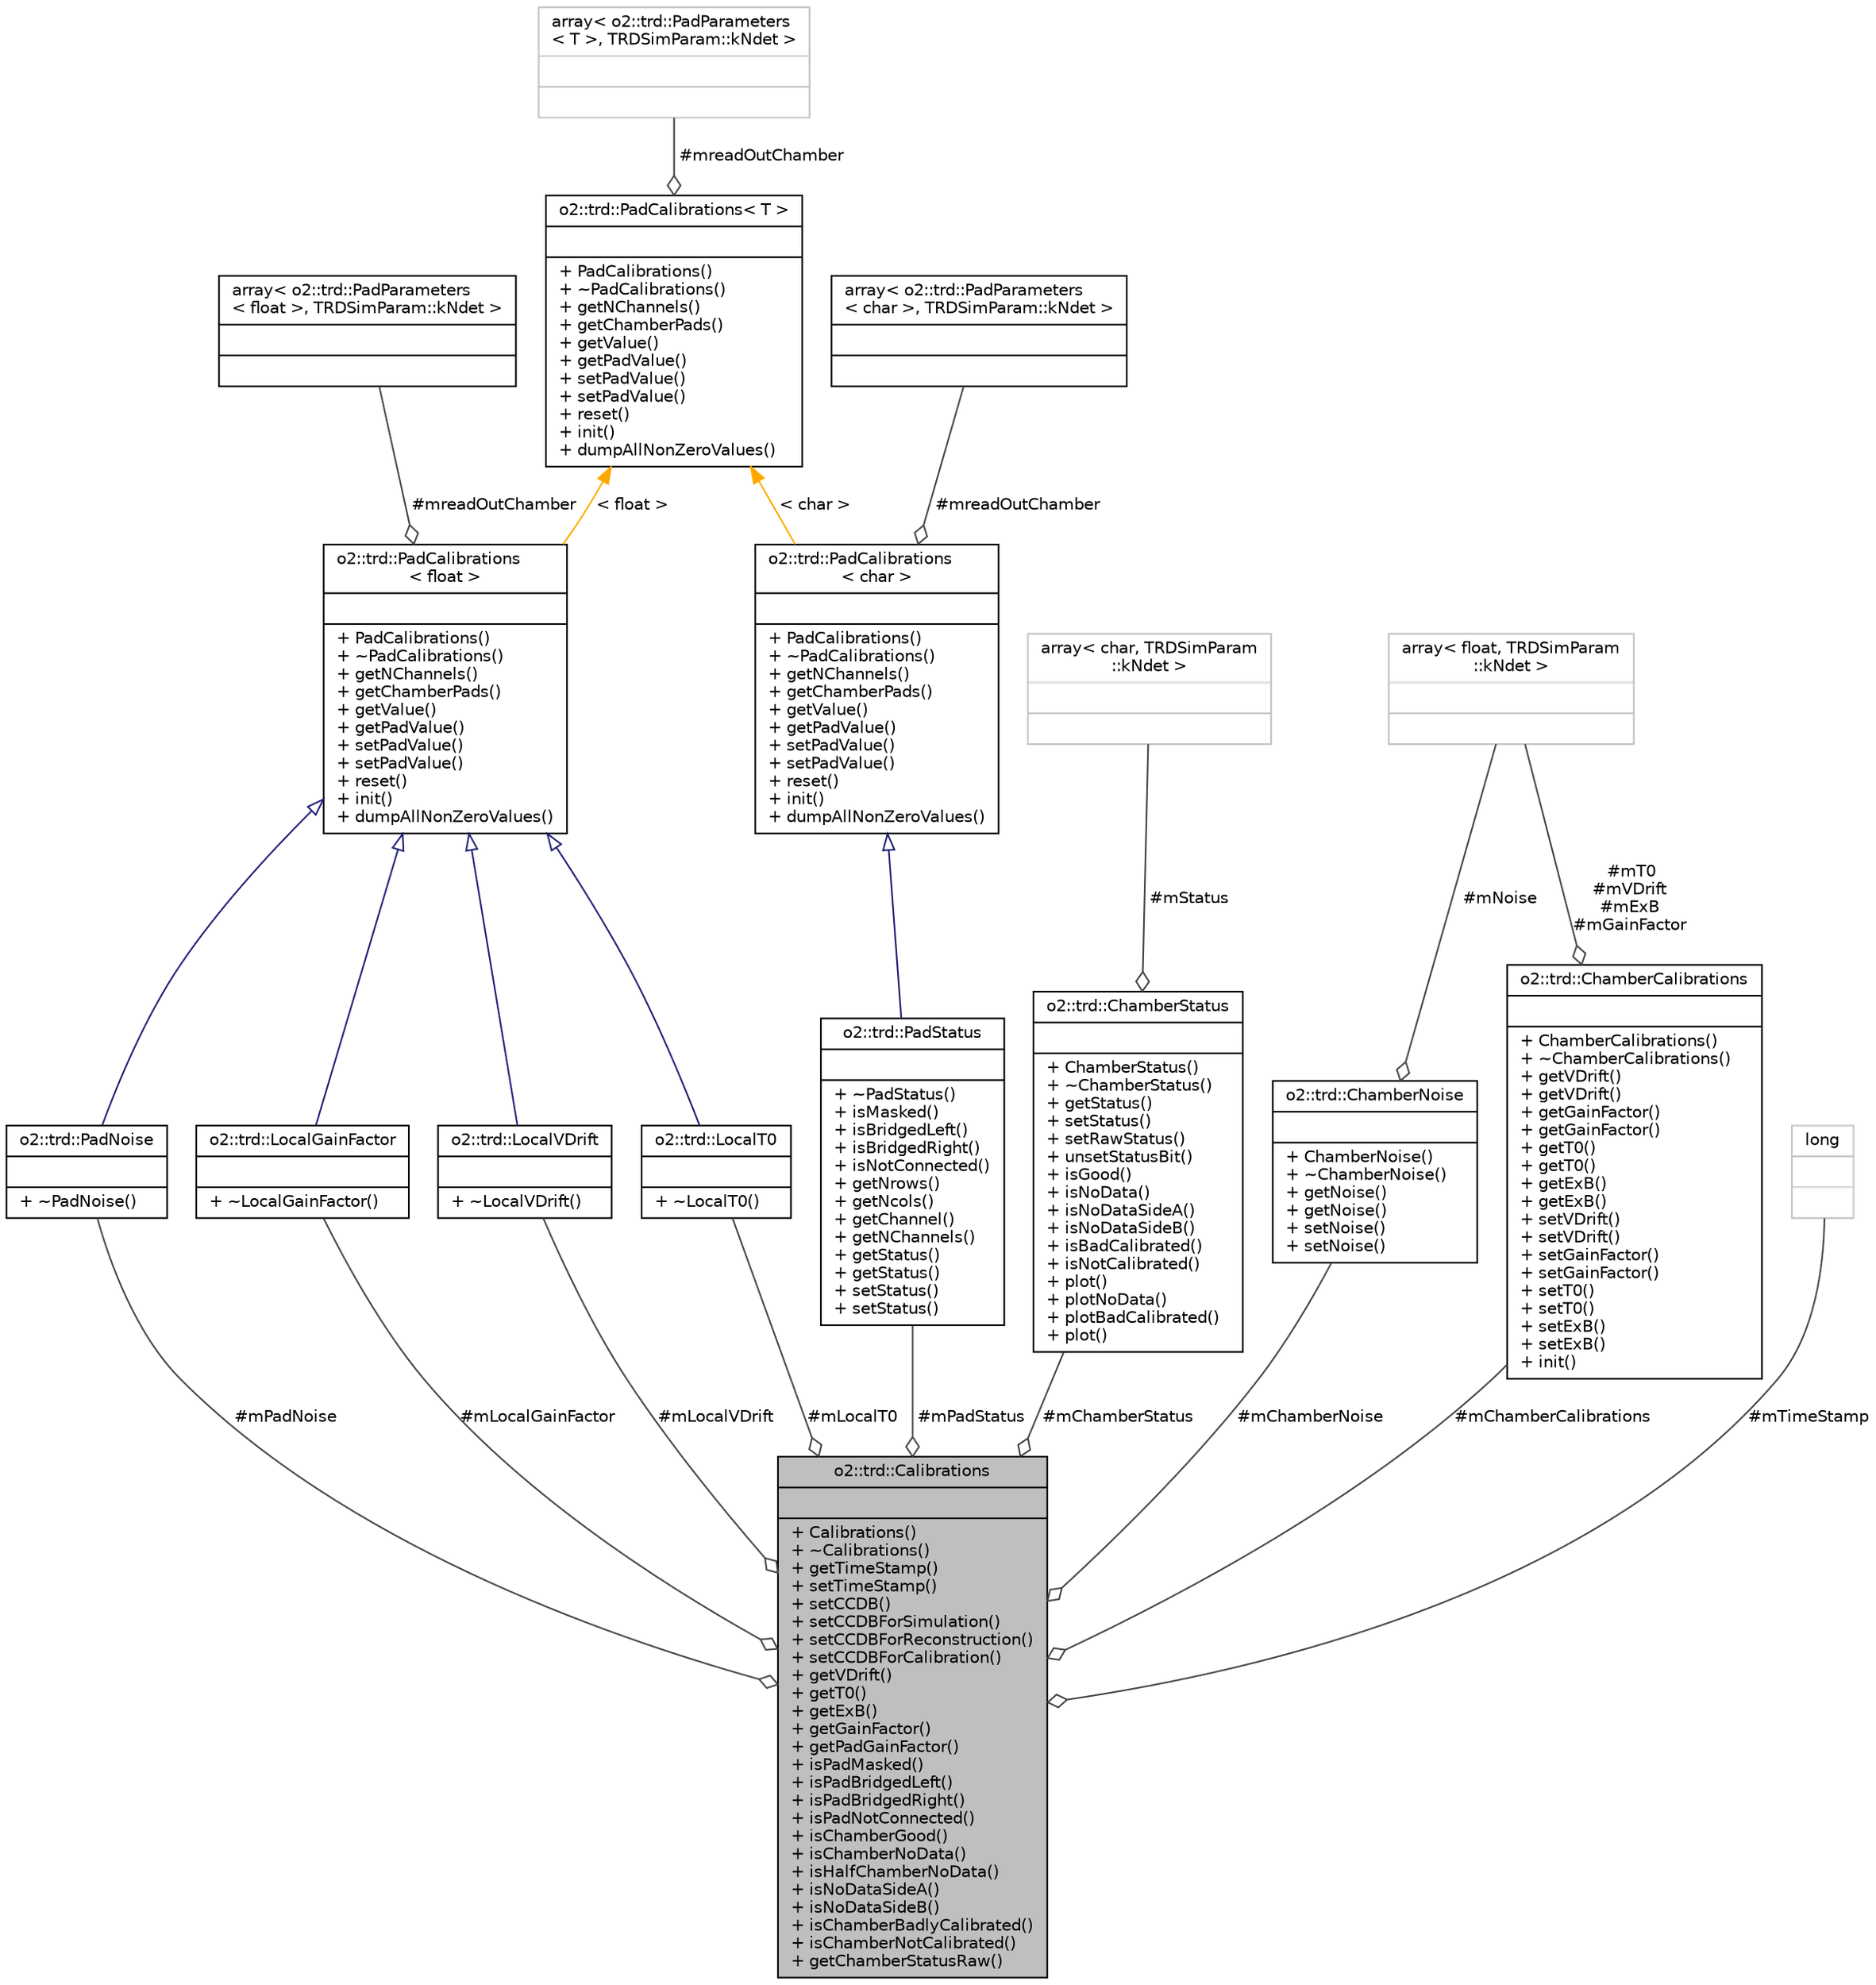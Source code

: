 digraph "o2::trd::Calibrations"
{
 // INTERACTIVE_SVG=YES
  bgcolor="transparent";
  edge [fontname="Helvetica",fontsize="10",labelfontname="Helvetica",labelfontsize="10"];
  node [fontname="Helvetica",fontsize="10",shape=record];
  Node1 [label="{o2::trd::Calibrations\n||+ Calibrations()\l+ ~Calibrations()\l+ getTimeStamp()\l+ setTimeStamp()\l+ setCCDB()\l+ setCCDBForSimulation()\l+ setCCDBForReconstruction()\l+ setCCDBForCalibration()\l+ getVDrift()\l+ getT0()\l+ getExB()\l+ getGainFactor()\l+ getPadGainFactor()\l+ isPadMasked()\l+ isPadBridgedLeft()\l+ isPadBridgedRight()\l+ isPadNotConnected()\l+ isChamberGood()\l+ isChamberNoData()\l+ isHalfChamberNoData()\l+ isNoDataSideA()\l+ isNoDataSideB()\l+ isChamberBadlyCalibrated()\l+ isChamberNotCalibrated()\l+ getChamberStatusRaw()\l}",height=0.2,width=0.4,color="black", fillcolor="grey75", style="filled", fontcolor="black"];
  Node2 -> Node1 [color="grey25",fontsize="10",style="solid",label=" #mPadNoise" ,arrowhead="odiamond",fontname="Helvetica"];
  Node2 [label="{o2::trd::PadNoise\n||+ ~PadNoise()\l}",height=0.2,width=0.4,color="black",URL="$db/d98/classo2_1_1trd_1_1PadNoise.html"];
  Node3 -> Node2 [dir="back",color="midnightblue",fontsize="10",style="solid",arrowtail="onormal",fontname="Helvetica"];
  Node3 [label="{o2::trd::PadCalibrations\l\< float \>\n||+ PadCalibrations()\l+ ~PadCalibrations()\l+ getNChannels()\l+ getChamberPads()\l+ getValue()\l+ getPadValue()\l+ setPadValue()\l+ setPadValue()\l+ reset()\l+ init()\l+ dumpAllNonZeroValues()\l}",height=0.2,width=0.4,color="black",URL="$da/dcc/classo2_1_1trd_1_1PadCalibrations.html"];
  Node4 -> Node3 [color="grey25",fontsize="10",style="solid",label=" #mreadOutChamber" ,arrowhead="odiamond",fontname="Helvetica"];
  Node4 [label="{array\< o2::trd::PadParameters\l\< float \>, TRDSimParam::kNdet \>\n||}",height=0.2,width=0.4,color="black",URL="$d3/d0f/classstd_1_1array_3_01o2_1_1trd_1_1PadParameters_3_01float_01_4_00_01TRDSimParam_1_1kNdet_01_4.html"];
  Node5 -> Node3 [dir="back",color="orange",fontsize="10",style="solid",label=" \< float \>" ,fontname="Helvetica"];
  Node5 [label="{o2::trd::PadCalibrations\< T \>\n||+ PadCalibrations()\l+ ~PadCalibrations()\l+ getNChannels()\l+ getChamberPads()\l+ getValue()\l+ getPadValue()\l+ setPadValue()\l+ setPadValue()\l+ reset()\l+ init()\l+ dumpAllNonZeroValues()\l}",height=0.2,width=0.4,color="black",URL="$da/dcc/classo2_1_1trd_1_1PadCalibrations.html"];
  Node6 -> Node5 [color="grey25",fontsize="10",style="solid",label=" #mreadOutChamber" ,arrowhead="odiamond",fontname="Helvetica"];
  Node6 [label="{array\< o2::trd::PadParameters\l\< T \>, TRDSimParam::kNdet \>\n||}",height=0.2,width=0.4,color="grey75"];
  Node7 -> Node1 [color="grey25",fontsize="10",style="solid",label=" #mChamberStatus" ,arrowhead="odiamond",fontname="Helvetica"];
  Node7 [label="{o2::trd::ChamberStatus\n||+ ChamberStatus()\l+ ~ChamberStatus()\l+ getStatus()\l+ setStatus()\l+ setRawStatus()\l+ unsetStatusBit()\l+ isGood()\l+ isNoData()\l+ isNoDataSideA()\l+ isNoDataSideB()\l+ isBadCalibrated()\l+ isNotCalibrated()\l+ plot()\l+ plotNoData()\l+ plotBadCalibrated()\l+ plot()\l}",height=0.2,width=0.4,color="black",URL="$d6/dff/classo2_1_1trd_1_1ChamberStatus.html"];
  Node8 -> Node7 [color="grey25",fontsize="10",style="solid",label=" #mStatus" ,arrowhead="odiamond",fontname="Helvetica"];
  Node8 [label="{array\< char, TRDSimParam\l::kNdet \>\n||}",height=0.2,width=0.4,color="grey75"];
  Node9 -> Node1 [color="grey25",fontsize="10",style="solid",label=" #mChamberNoise" ,arrowhead="odiamond",fontname="Helvetica"];
  Node9 [label="{o2::trd::ChamberNoise\n||+ ChamberNoise()\l+ ~ChamberNoise()\l+ getNoise()\l+ getNoise()\l+ setNoise()\l+ setNoise()\l}",height=0.2,width=0.4,color="black",URL="$da/d6f/classo2_1_1trd_1_1ChamberNoise.html"];
  Node10 -> Node9 [color="grey25",fontsize="10",style="solid",label=" #mNoise" ,arrowhead="odiamond",fontname="Helvetica"];
  Node10 [label="{array\< float, TRDSimParam\l::kNdet \>\n||}",height=0.2,width=0.4,color="grey75"];
  Node11 -> Node1 [color="grey25",fontsize="10",style="solid",label=" #mLocalGainFactor" ,arrowhead="odiamond",fontname="Helvetica"];
  Node11 [label="{o2::trd::LocalGainFactor\n||+ ~LocalGainFactor()\l}",height=0.2,width=0.4,color="black",URL="$d6/db0/classo2_1_1trd_1_1LocalGainFactor.html"];
  Node3 -> Node11 [dir="back",color="midnightblue",fontsize="10",style="solid",arrowtail="onormal",fontname="Helvetica"];
  Node12 -> Node1 [color="grey25",fontsize="10",style="solid",label=" #mLocalVDrift" ,arrowhead="odiamond",fontname="Helvetica"];
  Node12 [label="{o2::trd::LocalVDrift\n||+ ~LocalVDrift()\l}",height=0.2,width=0.4,color="black",URL="$d9/d2f/classo2_1_1trd_1_1LocalVDrift.html"];
  Node3 -> Node12 [dir="back",color="midnightblue",fontsize="10",style="solid",arrowtail="onormal",fontname="Helvetica"];
  Node13 -> Node1 [color="grey25",fontsize="10",style="solid",label=" #mChamberCalibrations" ,arrowhead="odiamond",fontname="Helvetica"];
  Node13 [label="{o2::trd::ChamberCalibrations\n||+ ChamberCalibrations()\l+ ~ChamberCalibrations()\l+ getVDrift()\l+ getVDrift()\l+ getGainFactor()\l+ getGainFactor()\l+ getT0()\l+ getT0()\l+ getExB()\l+ getExB()\l+ setVDrift()\l+ setVDrift()\l+ setGainFactor()\l+ setGainFactor()\l+ setT0()\l+ setT0()\l+ setExB()\l+ setExB()\l+ init()\l}",height=0.2,width=0.4,color="black",URL="$da/d79/classo2_1_1trd_1_1ChamberCalibrations.html"];
  Node10 -> Node13 [color="grey25",fontsize="10",style="solid",label=" #mT0\n#mVDrift\n#mExB\n#mGainFactor" ,arrowhead="odiamond",fontname="Helvetica"];
  Node14 -> Node1 [color="grey25",fontsize="10",style="solid",label=" #mLocalT0" ,arrowhead="odiamond",fontname="Helvetica"];
  Node14 [label="{o2::trd::LocalT0\n||+ ~LocalT0()\l}",height=0.2,width=0.4,color="black",URL="$d5/d64/classo2_1_1trd_1_1LocalT0.html"];
  Node3 -> Node14 [dir="back",color="midnightblue",fontsize="10",style="solid",arrowtail="onormal",fontname="Helvetica"];
  Node15 -> Node1 [color="grey25",fontsize="10",style="solid",label=" #mTimeStamp" ,arrowhead="odiamond",fontname="Helvetica"];
  Node15 [label="{long\n||}",height=0.2,width=0.4,color="grey75"];
  Node16 -> Node1 [color="grey25",fontsize="10",style="solid",label=" #mPadStatus" ,arrowhead="odiamond",fontname="Helvetica"];
  Node16 [label="{o2::trd::PadStatus\n||+ ~PadStatus()\l+ isMasked()\l+ isBridgedLeft()\l+ isBridgedRight()\l+ isNotConnected()\l+ getNrows()\l+ getNcols()\l+ getChannel()\l+ getNChannels()\l+ getStatus()\l+ getStatus()\l+ setStatus()\l+ setStatus()\l}",height=0.2,width=0.4,color="black",URL="$d9/dce/classo2_1_1trd_1_1PadStatus.html"];
  Node17 -> Node16 [dir="back",color="midnightblue",fontsize="10",style="solid",arrowtail="onormal",fontname="Helvetica"];
  Node17 [label="{o2::trd::PadCalibrations\l\< char \>\n||+ PadCalibrations()\l+ ~PadCalibrations()\l+ getNChannels()\l+ getChamberPads()\l+ getValue()\l+ getPadValue()\l+ setPadValue()\l+ setPadValue()\l+ reset()\l+ init()\l+ dumpAllNonZeroValues()\l}",height=0.2,width=0.4,color="black",URL="$da/dcc/classo2_1_1trd_1_1PadCalibrations.html"];
  Node18 -> Node17 [color="grey25",fontsize="10",style="solid",label=" #mreadOutChamber" ,arrowhead="odiamond",fontname="Helvetica"];
  Node18 [label="{array\< o2::trd::PadParameters\l\< char \>, TRDSimParam::kNdet \>\n||}",height=0.2,width=0.4,color="black",URL="$dc/d39/classstd_1_1array_3_01o2_1_1trd_1_1PadParameters_3_01char_01_4_00_01TRDSimParam_1_1kNdet_01_4.html"];
  Node5 -> Node17 [dir="back",color="orange",fontsize="10",style="solid",label=" \< char \>" ,fontname="Helvetica"];
}

